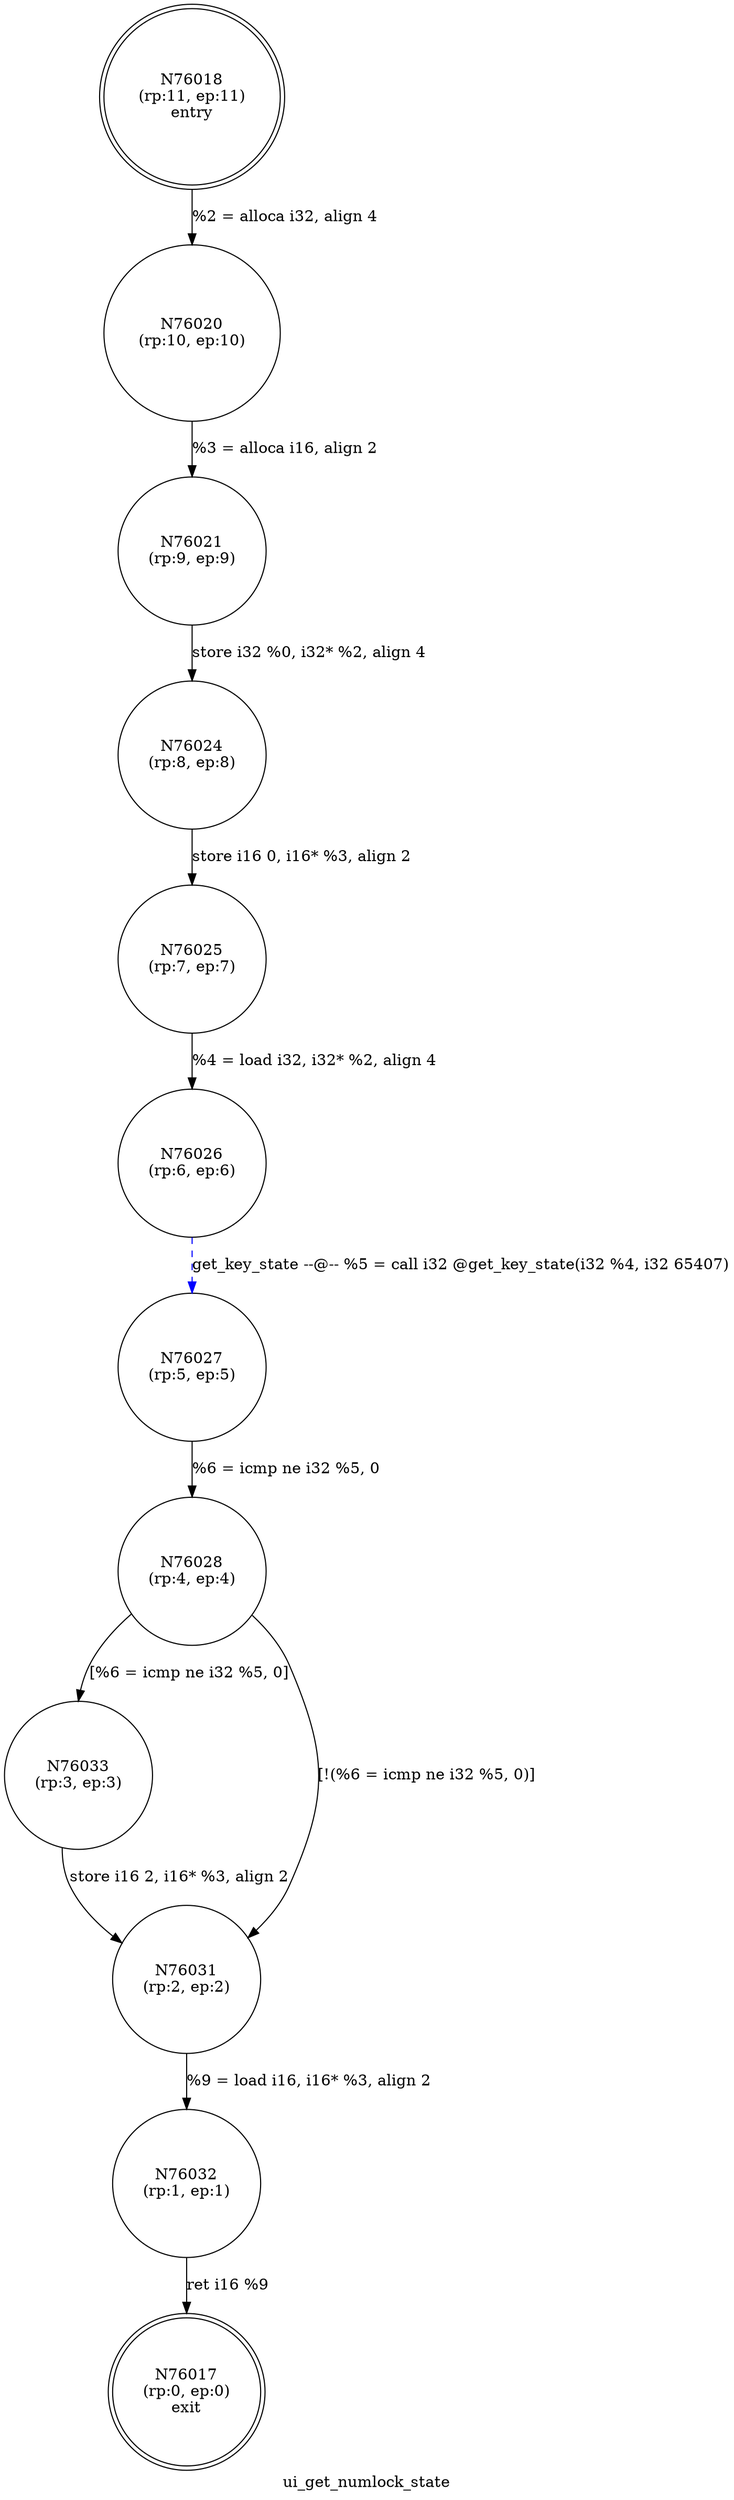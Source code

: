 digraph ui_get_numlock_state {
label="ui_get_numlock_state"
76017 [label="N76017\n(rp:0, ep:0)\nexit", shape="doublecircle"]
76018 [label="N76018\n(rp:11, ep:11)\nentry", shape="doublecircle"]
76018 -> 76020 [label="%2 = alloca i32, align 4"]
76020 [label="N76020\n(rp:10, ep:10)", shape="circle"]
76020 -> 76021 [label="%3 = alloca i16, align 2"]
76021 [label="N76021\n(rp:9, ep:9)", shape="circle"]
76021 -> 76024 [label="store i32 %0, i32* %2, align 4"]
76024 [label="N76024\n(rp:8, ep:8)", shape="circle"]
76024 -> 76025 [label="store i16 0, i16* %3, align 2"]
76025 [label="N76025\n(rp:7, ep:7)", shape="circle"]
76025 -> 76026 [label="%4 = load i32, i32* %2, align 4"]
76026 [label="N76026\n(rp:6, ep:6)", shape="circle"]
76026 -> 76027 [label="get_key_state --@-- %5 = call i32 @get_key_state(i32 %4, i32 65407)", style="dashed", color="blue"]
76027 [label="N76027\n(rp:5, ep:5)", shape="circle"]
76027 -> 76028 [label="%6 = icmp ne i32 %5, 0"]
76028 [label="N76028\n(rp:4, ep:4)", shape="circle"]
76028 -> 76033 [label="[%6 = icmp ne i32 %5, 0]"]
76028 -> 76031 [label="[!(%6 = icmp ne i32 %5, 0)]"]
76031 [label="N76031\n(rp:2, ep:2)", shape="circle"]
76031 -> 76032 [label="%9 = load i16, i16* %3, align 2"]
76032 [label="N76032\n(rp:1, ep:1)", shape="circle"]
76032 -> 76017 [label="ret i16 %9"]
76033 [label="N76033\n(rp:3, ep:3)", shape="circle"]
76033 -> 76031 [label="store i16 2, i16* %3, align 2"]
}
